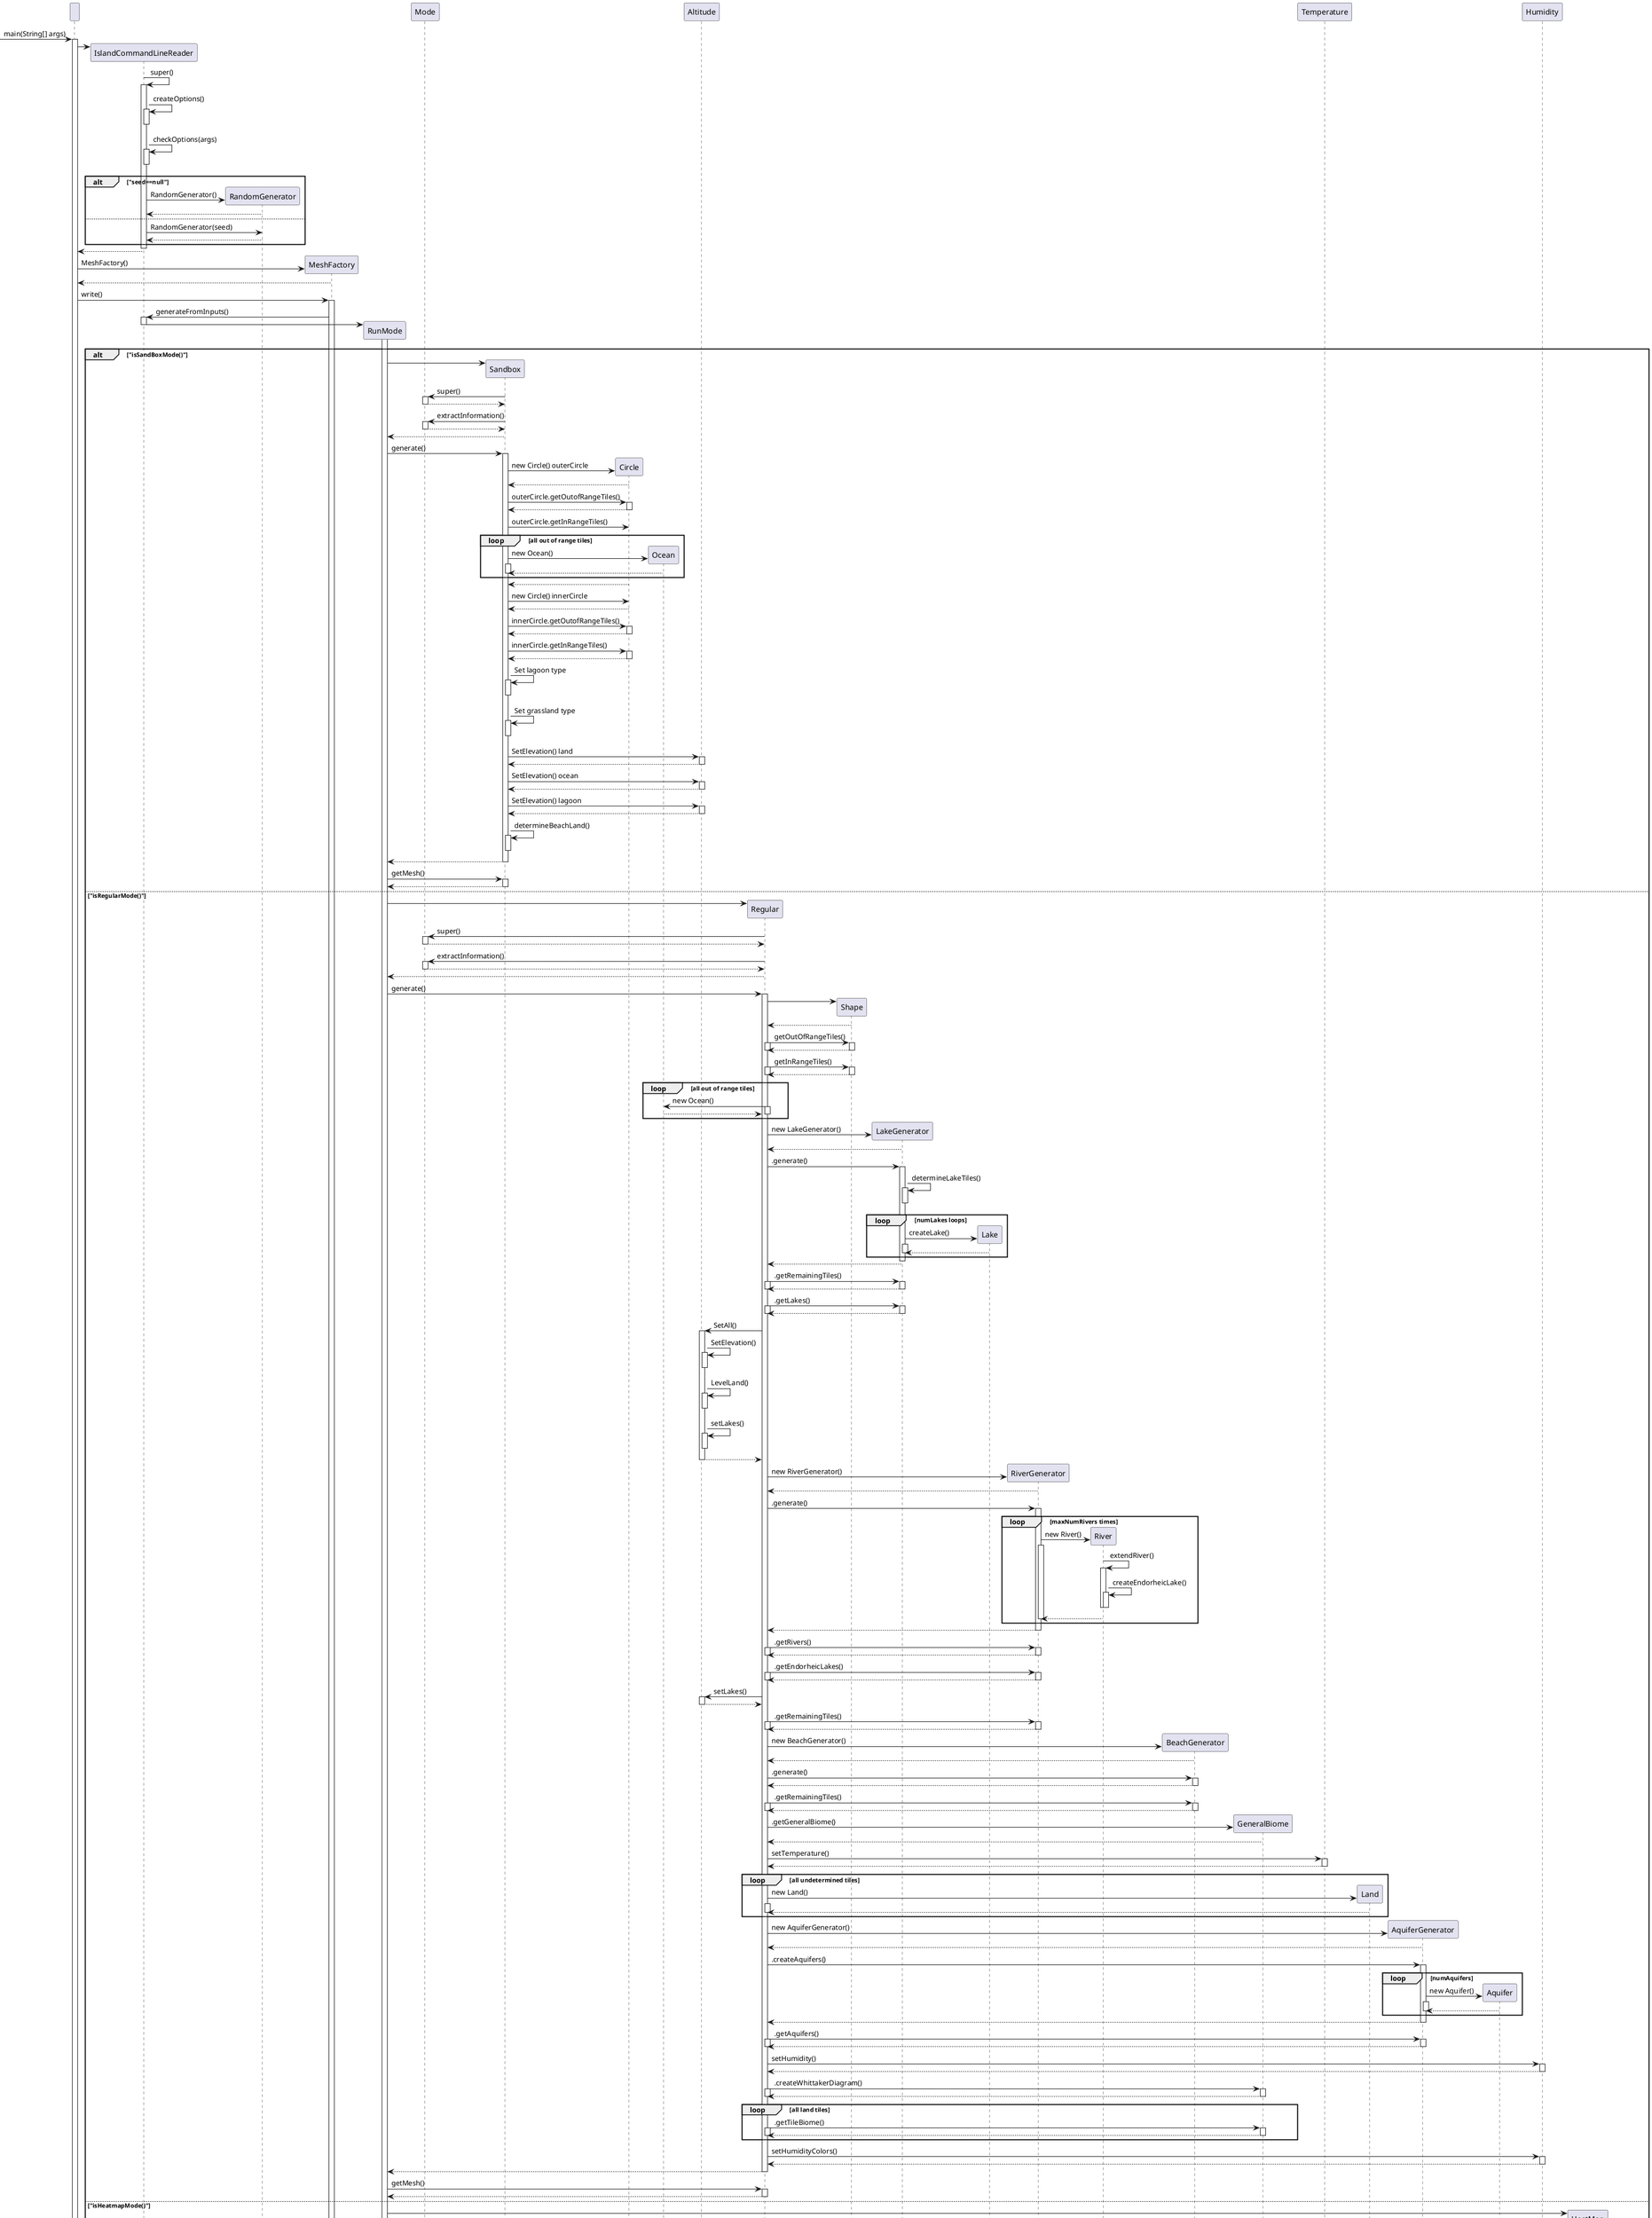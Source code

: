 @startuml
'https://plantuml.com/sequence-diagram

participant " "
participant IslandCommandLineReader

->" ":main(String[] args)
activate " "

create IslandCommandLineReader
" " -> IslandCommandLineReader
IslandCommandLineReader->IslandCommandLineReader:super()
activate IslandCommandLineReader

IslandCommandLineReader->IslandCommandLineReader:createOptions()
activate IslandCommandLineReader
deactivate IslandCommandLineReader
IslandCommandLineReader->IslandCommandLineReader:checkOptions(args)
activate IslandCommandLineReader
deactivate IslandCommandLineReader

create RandomGenerator
alt "seed==null"
IslandCommandLineReader->RandomGenerator:RandomGenerator()
RandomGenerator-->IslandCommandLineReader
else
IslandCommandLineReader->RandomGenerator:RandomGenerator(seed)
RandomGenerator-->IslandCommandLineReader
end

deactivate IslandCommandLineReader
IslandCommandLineReader --> " "

create MeshFactory
" " -> MeshFactory: MeshFactory()
MeshFactory --> " "
" " -> MeshFactory: write()
activate MeshFactory
MeshFactory -> IslandCommandLineReader: generateFromInputs()
activate IslandCommandLineReader

create RunMode
IslandCommandLineReader -> RunMode
deactivate IslandCommandLineReader
activate RunMode
create Mode
    alt "isSandBoxMode()"
    create Sandbox
    RunMode -> Sandbox
    Sandbox -> Mode: super()
    activate Mode
    Mode --> Sandbox
    deactivate Mode
    Sandbox -> Mode:extractInformation()
    activate Mode
    Mode --> Sandbox
    deactivate Mode
    Sandbox --> RunMode
        RunMode -> Sandbox:generate()
        activate Sandbox
        create Circle
        Sandbox -> Circle: new Circle() outerCircle
        Circle --> Sandbox
        Sandbox -> Circle:outerCircle.getOutofRangeTiles()
        activate Circle
        Circle --> Sandbox
        deactivate Circle
        Sandbox -> Circle:outerCircle.getInRangeTiles()
        loop all out of range tiles
            Create Ocean
            Sandbox -> Ocean:new Ocean()
            activate Sandbox
            Ocean --> Sandbox
            deactivate Sandbox
        end
        activate Circle
        Circle --> Sandbox
        deactivate Circle
        Sandbox -> Circle: new Circle() innerCircle
        Circle --> Sandbox
        Sandbox -> Circle:innerCircle.getOutofRangeTiles()
        activate Circle
        Circle --> Sandbox
        deactivate Circle
        Sandbox -> Circle:innerCircle.getInRangeTiles()
        activate Circle
        Circle --> Sandbox
        deactivate Circle

        Sandbox -> Sandbox: Set lagoon type
        activate Sandbox
        deactivate Sandbox

        Sandbox -> Sandbox: Set grassland type
        activate Sandbox
        deactivate Sandbox

        Sandbox -> Altitude: SetElevation() land
        activate Altitude
        Altitude --> Sandbox
        deactivate Altitude

        Sandbox -> Altitude: SetElevation() ocean
        activate Altitude
        Altitude --> Sandbox
        deactivate Altitude

        Sandbox -> Altitude: SetElevation() lagoon
        activate Altitude
        Altitude --> Sandbox
        deactivate Altitude

        Sandbox -> Sandbox: determineBeachLand()
        activate Sandbox
        deactivate Sandbox

        Sandbox --> RunMode
        deactivate Sandbox

    RunMode -> Sandbox:getMesh()
    activate Sandbox
    Sandbox --> RunMode
    deactivate Sandbox
else "isRegularMode()"
    create Regular
    RunMode -> Regular
        Regular -> Mode: super()
        activate Mode
        Mode --> Regular
        deactivate Mode
        Regular -> Mode:extractInformation()
        activate Mode
        Mode --> Regular
        deactivate Mode
    Regular --> RunMode
    RunMode -> Regular:generate()
    activate Regular
        create Shape
        Regular -> Shape
        Shape --> Regular
        Regular -> Shape: getOutOfRangeTiles()
        activate Regular
        activate Shape
        Shape --> Regular
        deactivate Regular
        Deactivate Shape
                Regular -> Shape: getInRangeTiles()
                activate Regular
                activate Shape
                Shape --> Regular
                deactivate Regular
                Deactivate Shape
        loop all out of range tiles
            Regular -> Ocean:new Ocean()
            activate Regular
            Ocean --> Regular
            deactivate Regular
        end
        create LakeGenerator
        Regular ->LakeGenerator: new LakeGenerator()
        LakeGenerator --> Regular

        Regular -> LakeGenerator:.generate()
        activate LakeGenerator
        LakeGenerator -> LakeGenerator: determineLakeTiles()
        activate LakeGenerator
        deactivate LakeGenerator
                loop numLakes loops
                    Create Lake
                    LakeGenerator -> Lake:createLake()
                    activate LakeGenerator
                    Lake --> LakeGenerator
                    deactivate LakeGenerator
                end
        deactivate LakeGenerator

        LakeGenerator -->Regular
        Deactivate LakeGenerator
        Regular -> LakeGenerator:.getRemainingTiles()
        activate Regular
        activate LakeGenerator
        LakeGenerator -->Regular
        deactivate Regular
        Deactivate LakeGenerator

        Regular -> LakeGenerator:.getLakes()
        activate Regular
        activate LakeGenerator
        LakeGenerator -->Regular
        deactivate Regular
        Deactivate LakeGenerator

        Regular -> Altitude:SetAll()
        activate Altitude
        Altitude -> Altitude: SetElevation()
        activate Altitude
        deactivate Altitude
        Altitude -> Altitude: LevelLand()
        activate Altitude
        deactivate Altitude
        Altitude -> Altitude: setLakes()
        activate Altitude
        deactivate Altitude
        Altitude --> Regular
        deactivate Altitude

        create RiverGenerator
        Regular ->RiverGenerator: new RiverGenerator()
        RiverGenerator --> Regular

        Regular -> RiverGenerator:.generate()
        activate RiverGenerator
        create River
        loop maxNumRivers times
                RiverGenerator -> River: new River()
                activate RiverGenerator
                River -> River:extendRiver()
                activate River
                River -> River:createEndorheicLake()
                activate River
                deactivate River
                deactivate River
                River -->RiverGenerator
                deactivate RiverGenerator
        end
        RiverGenerator -->Regular
        Deactivate RiverGenerator

        Regular -> RiverGenerator:.getRivers()
        activate Regular
        activate RiverGenerator
        RiverGenerator -->Regular
        deactivate Regular
        Deactivate RiverGenerator

        Regular -> RiverGenerator:.getEndorheicLakes()
        activate Regular
        activate RiverGenerator
        RiverGenerator -->Regular
        deactivate Regular
        Deactivate RiverGenerator

        Regular -> Altitude:setLakes()
        activate Altitude
        Altitude --> Regular
        deactivate Altitude

        Regular -> RiverGenerator:.getRemainingTiles()
        activate Regular
        activate RiverGenerator
        RiverGenerator -->Regular
        deactivate Regular
        Deactivate RiverGenerator

        create BeachGenerator
        Regular ->BeachGenerator: new BeachGenerator()
        BeachGenerator --> Regular

        Regular -> BeachGenerator:.generate()
        activate BeachGenerator
        BeachGenerator -->Regular
        Deactivate BeachGenerator

        Regular -> BeachGenerator:.getRemainingTiles()
        activate Regular
        activate BeachGenerator
        BeachGenerator -->Regular
        deactivate Regular
        Deactivate BeachGenerator

        create GeneralBiome
        Regular ->GeneralBiome: .getGeneralBiome()
        GeneralBiome --> Regular

        Regular -> Temperature: setTemperature()
        activate Temperature

        Temperature --> Regular
        deactivate Temperature

        loop all undetermined tiles
            Create Land
            Regular -> Land:new Land()
            activate Regular
            Land --> Regular
            deactivate Regular
        end

        create AquiferGenerator
        Regular ->AquiferGenerator: new AquiferGenerator()
        AquiferGenerator --> Regular

        Regular -> AquiferGenerator:.createAquifers()
        activate AquiferGenerator
        loop numAquifers
            Create Aquifer
            AquiferGenerator -> Aquifer:new Aquifer()
            activate AquiferGenerator
            Aquifer --> AquiferGenerator
            deactivate AquiferGenerator
        end
        AquiferGenerator -->Regular
        Deactivate AquiferGenerator

        Regular -> AquiferGenerator:.getAquifers()
        activate Regular
        activate AquiferGenerator
        AquiferGenerator -->Regular
        deactivate Regular
        Deactivate AquiferGenerator


        Regular -> Humidity: setHumidity()
        activate Humidity
        Humidity --> Regular
        deactivate Humidity

        Regular ->GeneralBiome: .createWhittakerDiagram()
        activate GeneralBiome
        activate Regular
        GeneralBiome --> Regular
        deactivate GeneralBiome
        deactivate Regular

        loop all land tiles
            Regular -> GeneralBiome:.getTileBiome()
            activate GeneralBiome
            activate Regular
            GeneralBiome --> Regular
            deactivate Regular
            deactivate GeneralBiome
        end

        Regular -> Humidity: setHumidityColors()
        activate Humidity
        Humidity --> Regular
        deactivate Humidity













    Regular --> RunMode
    deactivate Regular
    RunMode -> Regular:getMesh()
    activate Regular
    Regular --> RunMode
    deactivate Regular
else "isHeatmapMode()"
    create HeatMap
    RunMode -> HeatMap
        HeatMap -> Regular: super()
                activate Regular
                Regular -> Mode: super()
                activate Mode
                Mode --> Regular
                deactivate Mode
                Regular -> Mode:extractInformation()
                activate Mode
                Mode --> Regular
                deactivate Mode
        Regular --> HeatMap
        deactivate Regular
        HeatMap -> Regular: super.generate()
        activate Regular
        Regular --> HeatMap
        deactivate Regular
        HeatMap -> HeatMap: setProperties()
        activate HeatMap
        deactivate HeatMap
    HeatMap --> RunMode
    RunMode -> HeatMap:getMesh()
    activate HeatMap
    HeatMap --> RunMode
    deactivate HeatMap
    RunMode --> IslandCommandLineReader: getMesh()
    deactivate RunMode
end



deactivate IslandCommandLineReader

IslandCommandLineReader --> MeshFactory


MeshFactory -> IslandCommandLineReader: getOutputMeshFile()
activate IslandCommandLineReader
IslandCommandLineReader --> MeshFactory
deactivate IslandCommandLineReader

MeshFactory -->" "

deactivate MeshFactory


create Altitude
create Temperature
create Humidity






@enduml